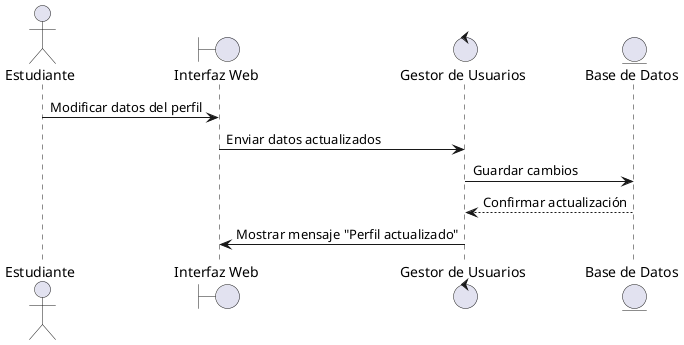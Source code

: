 @startuml 'Configuración de Perfil'
actor Estudiante
boundary "Interfaz Web" as UI
control "Gestor de Usuarios" as GU
entity "Base de Datos" as DB

Estudiante -> UI: Modificar datos del perfil
UI -> GU: Enviar datos actualizados
GU -> DB: Guardar cambios
DB --> GU: Confirmar actualización
GU -> UI: Mostrar mensaje "Perfil actualizado"

@enduml
